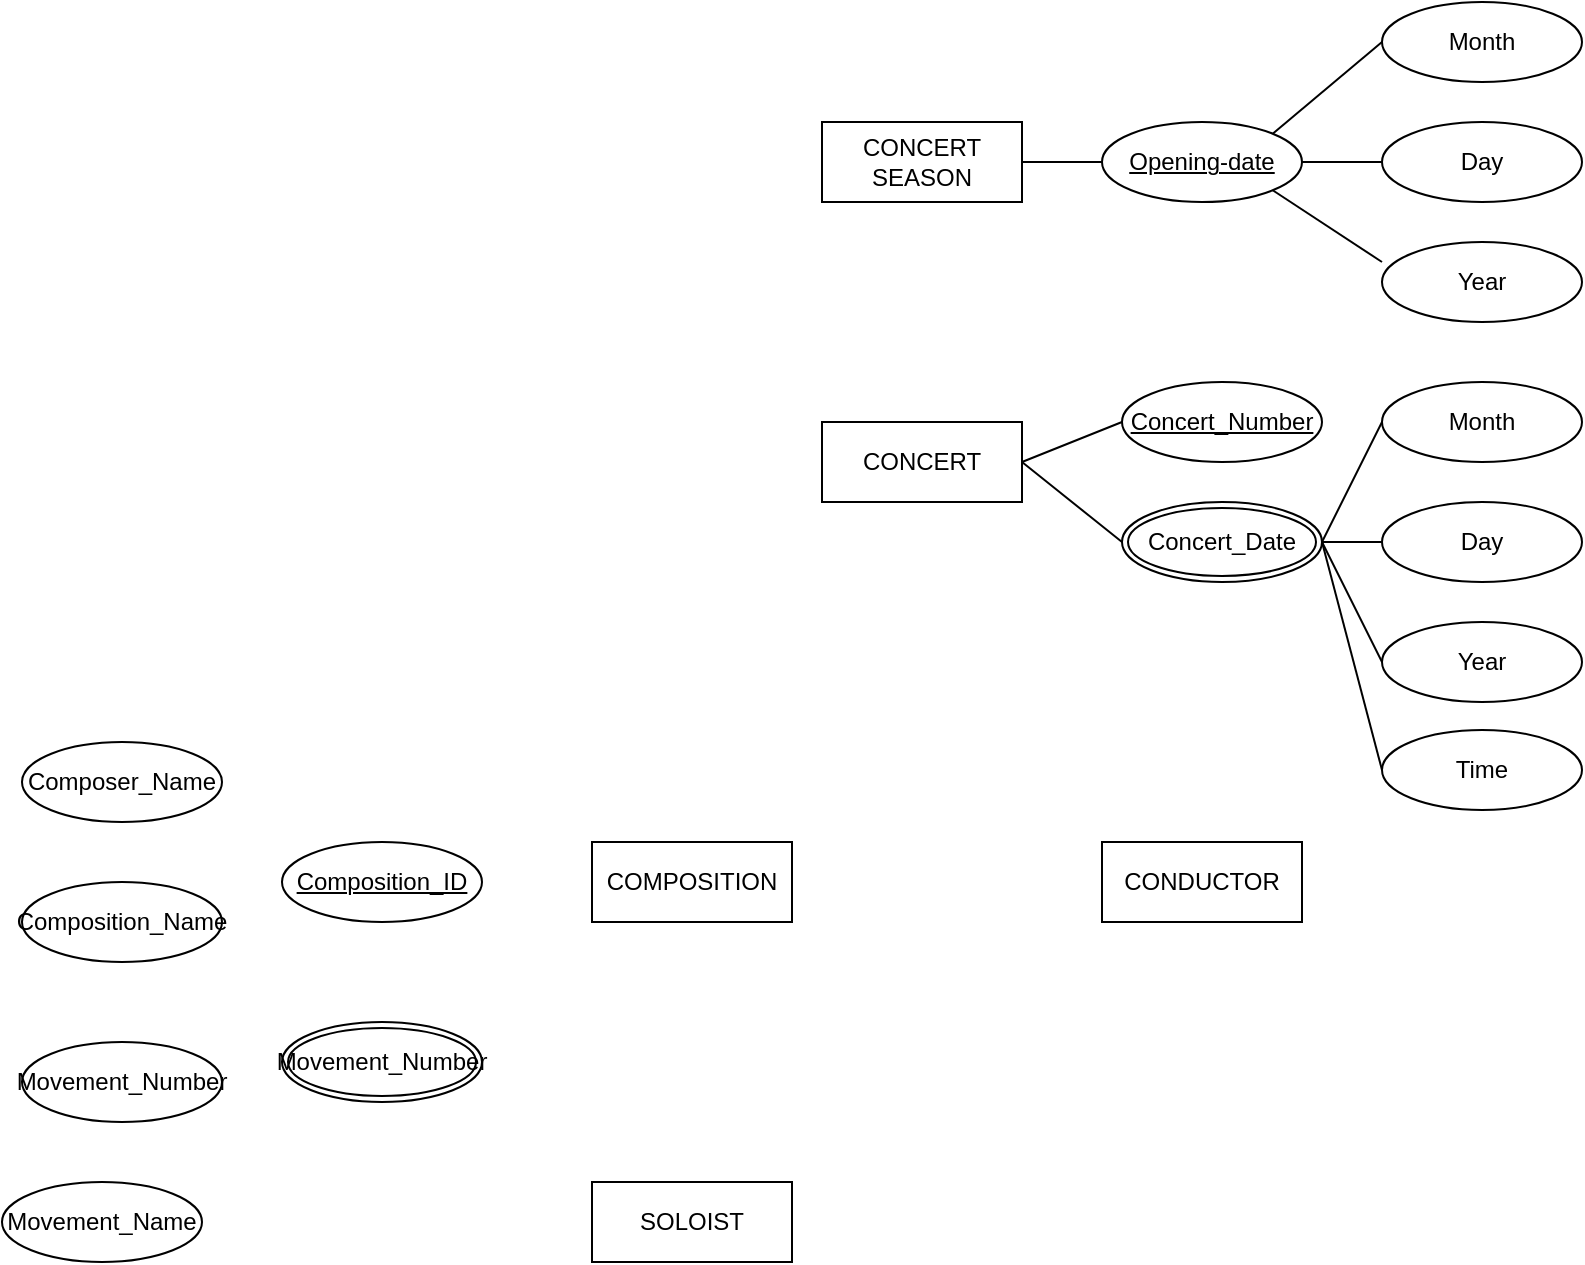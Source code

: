 <mxfile version="20.4.0" type="github" pages="2">
  <diagram id="RpsQzSNQOiCnJd_axAOH" name="交響樂團資料庫">
    <mxGraphModel dx="526" dy="502" grid="1" gridSize="10" guides="1" tooltips="1" connect="1" arrows="1" fold="1" page="1" pageScale="1" pageWidth="1169" pageHeight="827" math="0" shadow="0">
      <root>
        <mxCell id="0" />
        <mxCell id="1" parent="0" />
        <mxCell id="nQKAfLNm-9qSimOXwwPb-1" value="CONCERT SEASON" style="whiteSpace=wrap;html=1;align=center;" vertex="1" parent="1">
          <mxGeometry x="600" y="70" width="100" height="40" as="geometry" />
        </mxCell>
        <mxCell id="nQKAfLNm-9qSimOXwwPb-2" value="CONCERT" style="whiteSpace=wrap;html=1;align=center;" vertex="1" parent="1">
          <mxGeometry x="600" y="220" width="100" height="40" as="geometry" />
        </mxCell>
        <mxCell id="nQKAfLNm-9qSimOXwwPb-3" value="COMPOSITION" style="whiteSpace=wrap;html=1;align=center;" vertex="1" parent="1">
          <mxGeometry x="485" y="430" width="100" height="40" as="geometry" />
        </mxCell>
        <mxCell id="nQKAfLNm-9qSimOXwwPb-4" value="CONDUCTOR" style="whiteSpace=wrap;html=1;align=center;" vertex="1" parent="1">
          <mxGeometry x="740" y="430" width="100" height="40" as="geometry" />
        </mxCell>
        <mxCell id="nQKAfLNm-9qSimOXwwPb-5" value="SOLOIST" style="whiteSpace=wrap;html=1;align=center;" vertex="1" parent="1">
          <mxGeometry x="485" y="600" width="100" height="40" as="geometry" />
        </mxCell>
        <mxCell id="nQKAfLNm-9qSimOXwwPb-10" value="Opening-date" style="ellipse;whiteSpace=wrap;html=1;align=center;fontStyle=4;" vertex="1" parent="1">
          <mxGeometry x="740" y="70" width="100" height="40" as="geometry" />
        </mxCell>
        <mxCell id="nQKAfLNm-9qSimOXwwPb-11" value="Month" style="ellipse;whiteSpace=wrap;html=1;align=center;" vertex="1" parent="1">
          <mxGeometry x="880" y="10" width="100" height="40" as="geometry" />
        </mxCell>
        <mxCell id="nQKAfLNm-9qSimOXwwPb-12" value="Day" style="ellipse;whiteSpace=wrap;html=1;align=center;" vertex="1" parent="1">
          <mxGeometry x="880" y="70" width="100" height="40" as="geometry" />
        </mxCell>
        <mxCell id="nQKAfLNm-9qSimOXwwPb-13" value="Year" style="ellipse;whiteSpace=wrap;html=1;align=center;" vertex="1" parent="1">
          <mxGeometry x="880" y="130" width="100" height="40" as="geometry" />
        </mxCell>
        <mxCell id="nQKAfLNm-9qSimOXwwPb-14" value="" style="endArrow=none;html=1;rounded=0;exitX=1;exitY=0.5;exitDx=0;exitDy=0;entryX=0;entryY=0.5;entryDx=0;entryDy=0;" edge="1" parent="1" source="nQKAfLNm-9qSimOXwwPb-1" target="nQKAfLNm-9qSimOXwwPb-10">
          <mxGeometry relative="1" as="geometry">
            <mxPoint x="730" y="120" as="sourcePoint" />
            <mxPoint x="890" y="120" as="targetPoint" />
          </mxGeometry>
        </mxCell>
        <mxCell id="nQKAfLNm-9qSimOXwwPb-15" value="" style="endArrow=none;html=1;rounded=0;exitX=1;exitY=0;exitDx=0;exitDy=0;entryX=0;entryY=0.5;entryDx=0;entryDy=0;" edge="1" parent="1" source="nQKAfLNm-9qSimOXwwPb-10" target="nQKAfLNm-9qSimOXwwPb-11">
          <mxGeometry relative="1" as="geometry">
            <mxPoint x="700" y="70" as="sourcePoint" />
            <mxPoint x="750.0" y="70" as="targetPoint" />
          </mxGeometry>
        </mxCell>
        <mxCell id="nQKAfLNm-9qSimOXwwPb-16" value="" style="endArrow=none;html=1;rounded=0;exitX=1;exitY=0.5;exitDx=0;exitDy=0;entryX=0;entryY=0.5;entryDx=0;entryDy=0;" edge="1" parent="1" source="nQKAfLNm-9qSimOXwwPb-10" target="nQKAfLNm-9qSimOXwwPb-12">
          <mxGeometry relative="1" as="geometry">
            <mxPoint x="710" y="80" as="sourcePoint" />
            <mxPoint x="760.0" y="80" as="targetPoint" />
          </mxGeometry>
        </mxCell>
        <mxCell id="nQKAfLNm-9qSimOXwwPb-17" value="" style="endArrow=none;html=1;rounded=0;exitX=1;exitY=1;exitDx=0;exitDy=0;entryX=0;entryY=0.25;entryDx=0;entryDy=0;entryPerimeter=0;" edge="1" parent="1" source="nQKAfLNm-9qSimOXwwPb-10" target="nQKAfLNm-9qSimOXwwPb-13">
          <mxGeometry relative="1" as="geometry">
            <mxPoint x="720" y="90" as="sourcePoint" />
            <mxPoint x="770.0" y="90" as="targetPoint" />
          </mxGeometry>
        </mxCell>
        <mxCell id="nQKAfLNm-9qSimOXwwPb-20" value="Concert_Number" style="ellipse;whiteSpace=wrap;html=1;align=center;fontStyle=4;" vertex="1" parent="1">
          <mxGeometry x="750" y="200" width="100" height="40" as="geometry" />
        </mxCell>
        <mxCell id="nQKAfLNm-9qSimOXwwPb-22" value="Month" style="ellipse;whiteSpace=wrap;html=1;align=center;" vertex="1" parent="1">
          <mxGeometry x="880" y="200" width="100" height="40" as="geometry" />
        </mxCell>
        <mxCell id="nQKAfLNm-9qSimOXwwPb-23" value="Day" style="ellipse;whiteSpace=wrap;html=1;align=center;" vertex="1" parent="1">
          <mxGeometry x="880" y="260" width="100" height="40" as="geometry" />
        </mxCell>
        <mxCell id="nQKAfLNm-9qSimOXwwPb-24" value="Year" style="ellipse;whiteSpace=wrap;html=1;align=center;" vertex="1" parent="1">
          <mxGeometry x="880" y="320" width="100" height="40" as="geometry" />
        </mxCell>
        <mxCell id="nQKAfLNm-9qSimOXwwPb-25" value="Time" style="ellipse;whiteSpace=wrap;html=1;align=center;" vertex="1" parent="1">
          <mxGeometry x="880" y="374" width="100" height="40" as="geometry" />
        </mxCell>
        <mxCell id="nQKAfLNm-9qSimOXwwPb-26" value="" style="endArrow=none;html=1;rounded=0;exitX=1;exitY=0.5;exitDx=0;exitDy=0;entryX=0;entryY=0.5;entryDx=0;entryDy=0;" edge="1" parent="1" source="nQKAfLNm-9qSimOXwwPb-2" target="nQKAfLNm-9qSimOXwwPb-20">
          <mxGeometry relative="1" as="geometry">
            <mxPoint x="710" y="210" as="sourcePoint" />
            <mxPoint x="870" y="210" as="targetPoint" />
          </mxGeometry>
        </mxCell>
        <mxCell id="nQKAfLNm-9qSimOXwwPb-27" value="" style="endArrow=none;html=1;rounded=0;exitX=1;exitY=0.5;exitDx=0;exitDy=0;entryX=0;entryY=0.5;entryDx=0;entryDy=0;" edge="1" parent="1" source="nQKAfLNm-9qSimOXwwPb-2" target="nQKAfLNm-9qSimOXwwPb-32">
          <mxGeometry relative="1" as="geometry">
            <mxPoint x="710" y="250.0" as="sourcePoint" />
            <mxPoint x="750.0" y="280.0" as="targetPoint" />
          </mxGeometry>
        </mxCell>
        <mxCell id="nQKAfLNm-9qSimOXwwPb-28" value="" style="endArrow=none;html=1;rounded=0;exitX=1;exitY=0.5;exitDx=0;exitDy=0;entryX=0;entryY=0.5;entryDx=0;entryDy=0;" edge="1" parent="1" source="nQKAfLNm-9qSimOXwwPb-32" target="nQKAfLNm-9qSimOXwwPb-22">
          <mxGeometry relative="1" as="geometry">
            <mxPoint x="850.0" y="280.0" as="sourcePoint" />
            <mxPoint x="770.0" y="240.0" as="targetPoint" />
          </mxGeometry>
        </mxCell>
        <mxCell id="nQKAfLNm-9qSimOXwwPb-29" value="" style="endArrow=none;html=1;rounded=0;exitX=1;exitY=0.5;exitDx=0;exitDy=0;entryX=0;entryY=0.5;entryDx=0;entryDy=0;" edge="1" parent="1" source="nQKAfLNm-9qSimOXwwPb-32" target="nQKAfLNm-9qSimOXwwPb-23">
          <mxGeometry relative="1" as="geometry">
            <mxPoint x="850.0" y="280.0" as="sourcePoint" />
            <mxPoint x="780.0" y="250.0" as="targetPoint" />
          </mxGeometry>
        </mxCell>
        <mxCell id="nQKAfLNm-9qSimOXwwPb-30" value="" style="endArrow=none;html=1;rounded=0;exitX=1;exitY=0.5;exitDx=0;exitDy=0;entryX=0;entryY=0.5;entryDx=0;entryDy=0;" edge="1" parent="1" source="nQKAfLNm-9qSimOXwwPb-32" target="nQKAfLNm-9qSimOXwwPb-24">
          <mxGeometry relative="1" as="geometry">
            <mxPoint x="850.0" y="280.0" as="sourcePoint" />
            <mxPoint x="790.0" y="260.0" as="targetPoint" />
          </mxGeometry>
        </mxCell>
        <mxCell id="nQKAfLNm-9qSimOXwwPb-31" value="" style="endArrow=none;html=1;rounded=0;entryX=0;entryY=0.5;entryDx=0;entryDy=0;exitX=1;exitY=0.5;exitDx=0;exitDy=0;" edge="1" parent="1" source="nQKAfLNm-9qSimOXwwPb-32" target="nQKAfLNm-9qSimOXwwPb-25">
          <mxGeometry relative="1" as="geometry">
            <mxPoint x="850.0" y="280.0" as="sourcePoint" />
            <mxPoint x="800.0" y="270.0" as="targetPoint" />
          </mxGeometry>
        </mxCell>
        <mxCell id="nQKAfLNm-9qSimOXwwPb-32" value="Concert_Date" style="ellipse;shape=doubleEllipse;margin=3;whiteSpace=wrap;html=1;align=center;" vertex="1" parent="1">
          <mxGeometry x="750" y="260" width="100" height="40" as="geometry" />
        </mxCell>
        <mxCell id="nQKAfLNm-9qSimOXwwPb-33" value="Composition_ID" style="ellipse;whiteSpace=wrap;html=1;align=center;fontStyle=4;" vertex="1" parent="1">
          <mxGeometry x="330" y="430" width="100" height="40" as="geometry" />
        </mxCell>
        <mxCell id="nQKAfLNm-9qSimOXwwPb-34" value="Composer_Name" style="ellipse;whiteSpace=wrap;html=1;align=center;" vertex="1" parent="1">
          <mxGeometry x="200" y="380" width="100" height="40" as="geometry" />
        </mxCell>
        <mxCell id="nQKAfLNm-9qSimOXwwPb-35" value="Composition_Name" style="ellipse;whiteSpace=wrap;html=1;align=center;" vertex="1" parent="1">
          <mxGeometry x="200" y="450" width="100" height="40" as="geometry" />
        </mxCell>
        <mxCell id="nQKAfLNm-9qSimOXwwPb-37" value="Movement_Number" style="ellipse;whiteSpace=wrap;html=1;align=center;" vertex="1" parent="1">
          <mxGeometry x="200" y="530" width="100" height="40" as="geometry" />
        </mxCell>
        <mxCell id="nQKAfLNm-9qSimOXwwPb-38" value="Movement_Name" style="ellipse;whiteSpace=wrap;html=1;align=center;" vertex="1" parent="1">
          <mxGeometry x="190" y="600" width="100" height="40" as="geometry" />
        </mxCell>
        <mxCell id="nQKAfLNm-9qSimOXwwPb-39" value="Movement_Number" style="ellipse;shape=doubleEllipse;margin=3;whiteSpace=wrap;html=1;align=center;" vertex="1" parent="1">
          <mxGeometry x="330" y="520" width="100" height="40" as="geometry" />
        </mxCell>
      </root>
    </mxGraphModel>
  </diagram>
  <diagram id="PrOUR_Hacw8A-yNVF6gh" name="校務教務資料庫">
    <mxGraphModel dx="782" dy="436" grid="1" gridSize="10" guides="1" tooltips="1" connect="1" arrows="1" fold="1" page="1" pageScale="1" pageWidth="1169" pageHeight="827" math="0" shadow="0">
      <root>
        <mxCell id="0" />
        <mxCell id="1" parent="0" />
      </root>
    </mxGraphModel>
  </diagram>
</mxfile>

